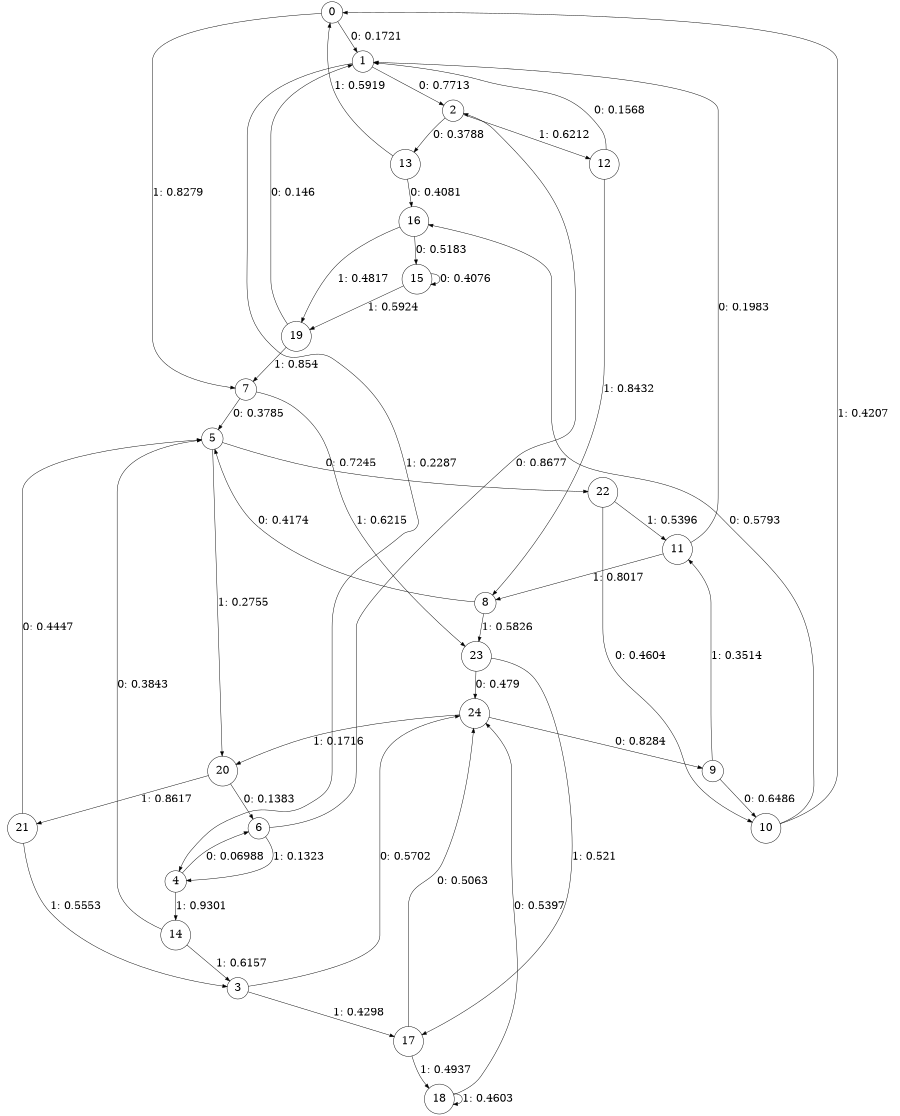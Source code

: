 digraph "ch2concat_phase3_L5" {
size = "6,8.5";
ratio = "fill";
node [shape = circle];
node [fontsize = 24];
edge [fontsize = 24];
0 -> 1 [label = "0: 0.1721   "];
0 -> 7 [label = "1: 0.8279   "];
1 -> 2 [label = "0: 0.7713   "];
1 -> 4 [label = "1: 0.2287   "];
2 -> 13 [label = "0: 0.3788   "];
2 -> 12 [label = "1: 0.6212   "];
3 -> 24 [label = "0: 0.5702   "];
3 -> 17 [label = "1: 0.4298   "];
4 -> 6 [label = "0: 0.06988  "];
4 -> 14 [label = "1: 0.9301   "];
5 -> 22 [label = "0: 0.7245   "];
5 -> 20 [label = "1: 0.2755   "];
6 -> 2 [label = "0: 0.8677   "];
6 -> 4 [label = "1: 0.1323   "];
7 -> 5 [label = "0: 0.3785   "];
7 -> 23 [label = "1: 0.6215   "];
8 -> 5 [label = "0: 0.4174   "];
8 -> 23 [label = "1: 0.5826   "];
9 -> 10 [label = "0: 0.6486   "];
9 -> 11 [label = "1: 0.3514   "];
10 -> 16 [label = "0: 0.5793   "];
10 -> 0 [label = "1: 0.4207   "];
11 -> 1 [label = "0: 0.1983   "];
11 -> 8 [label = "1: 0.8017   "];
12 -> 1 [label = "0: 0.1568   "];
12 -> 8 [label = "1: 0.8432   "];
13 -> 16 [label = "0: 0.4081   "];
13 -> 0 [label = "1: 0.5919   "];
14 -> 5 [label = "0: 0.3843   "];
14 -> 3 [label = "1: 0.6157   "];
15 -> 15 [label = "0: 0.4076   "];
15 -> 19 [label = "1: 0.5924   "];
16 -> 15 [label = "0: 0.5183   "];
16 -> 19 [label = "1: 0.4817   "];
17 -> 24 [label = "0: 0.5063   "];
17 -> 18 [label = "1: 0.4937   "];
18 -> 24 [label = "0: 0.5397   "];
18 -> 18 [label = "1: 0.4603   "];
19 -> 1 [label = "0: 0.146    "];
19 -> 7 [label = "1: 0.854    "];
20 -> 6 [label = "0: 0.1383   "];
20 -> 21 [label = "1: 0.8617   "];
21 -> 5 [label = "0: 0.4447   "];
21 -> 3 [label = "1: 0.5553   "];
22 -> 10 [label = "0: 0.4604   "];
22 -> 11 [label = "1: 0.5396   "];
23 -> 24 [label = "0: 0.479    "];
23 -> 17 [label = "1: 0.521    "];
24 -> 9 [label = "0: 0.8284   "];
24 -> 20 [label = "1: 0.1716   "];
}